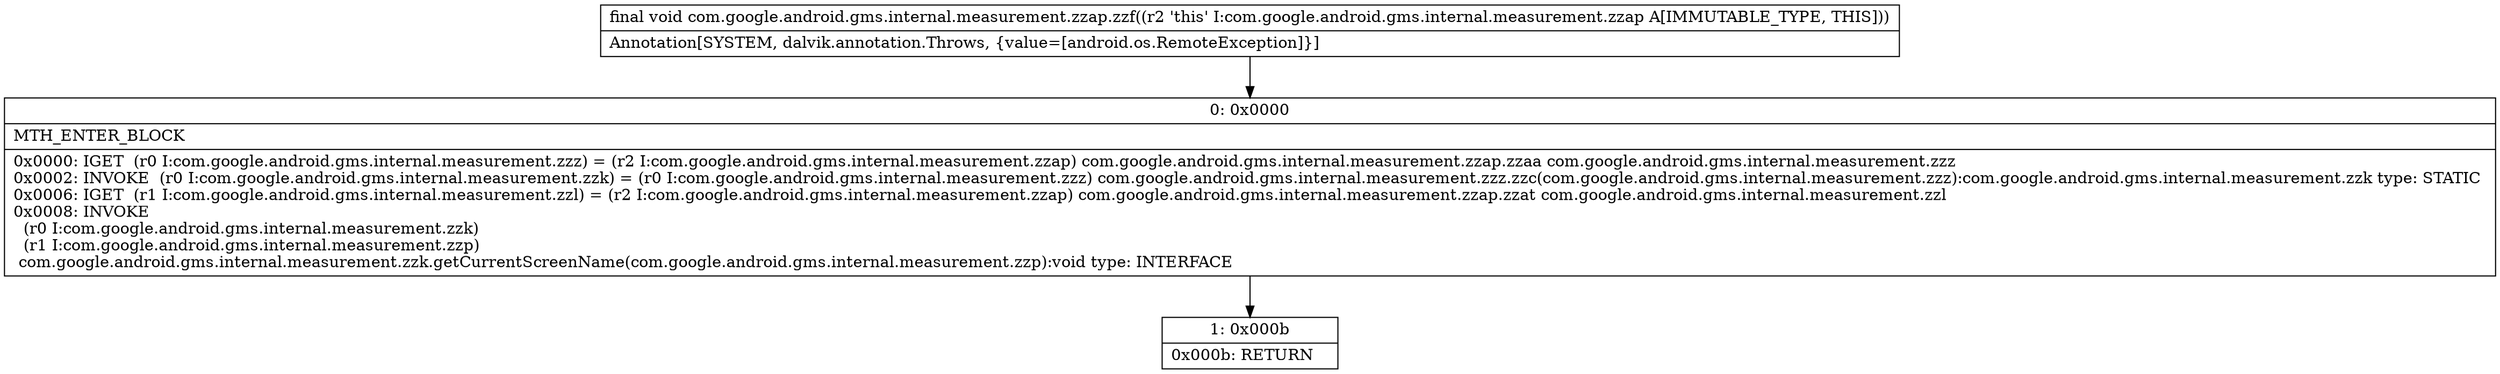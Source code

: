 digraph "CFG forcom.google.android.gms.internal.measurement.zzap.zzf()V" {
Node_0 [shape=record,label="{0\:\ 0x0000|MTH_ENTER_BLOCK\l|0x0000: IGET  (r0 I:com.google.android.gms.internal.measurement.zzz) = (r2 I:com.google.android.gms.internal.measurement.zzap) com.google.android.gms.internal.measurement.zzap.zzaa com.google.android.gms.internal.measurement.zzz \l0x0002: INVOKE  (r0 I:com.google.android.gms.internal.measurement.zzk) = (r0 I:com.google.android.gms.internal.measurement.zzz) com.google.android.gms.internal.measurement.zzz.zzc(com.google.android.gms.internal.measurement.zzz):com.google.android.gms.internal.measurement.zzk type: STATIC \l0x0006: IGET  (r1 I:com.google.android.gms.internal.measurement.zzl) = (r2 I:com.google.android.gms.internal.measurement.zzap) com.google.android.gms.internal.measurement.zzap.zzat com.google.android.gms.internal.measurement.zzl \l0x0008: INVOKE  \l  (r0 I:com.google.android.gms.internal.measurement.zzk)\l  (r1 I:com.google.android.gms.internal.measurement.zzp)\l com.google.android.gms.internal.measurement.zzk.getCurrentScreenName(com.google.android.gms.internal.measurement.zzp):void type: INTERFACE \l}"];
Node_1 [shape=record,label="{1\:\ 0x000b|0x000b: RETURN   \l}"];
MethodNode[shape=record,label="{final void com.google.android.gms.internal.measurement.zzap.zzf((r2 'this' I:com.google.android.gms.internal.measurement.zzap A[IMMUTABLE_TYPE, THIS]))  | Annotation[SYSTEM, dalvik.annotation.Throws, \{value=[android.os.RemoteException]\}]\l}"];
MethodNode -> Node_0;
Node_0 -> Node_1;
}

